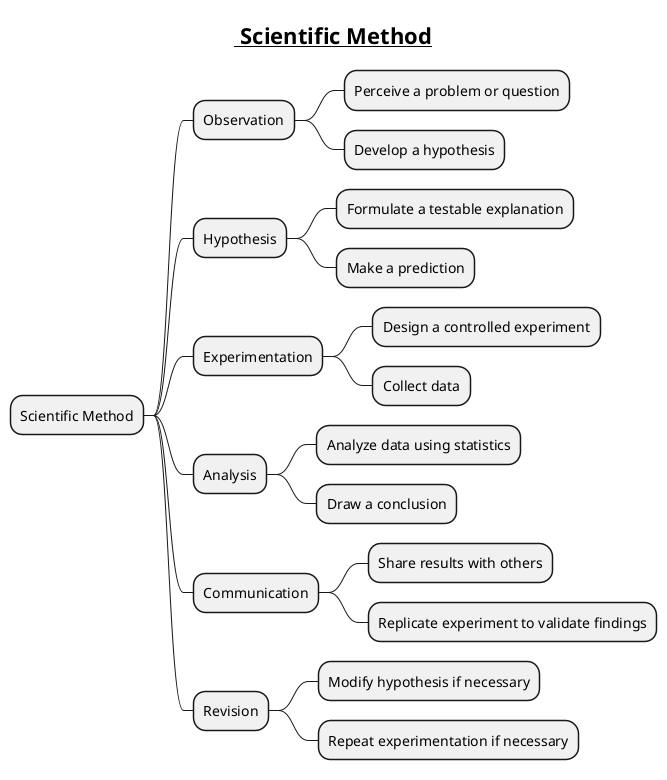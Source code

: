 @startmindmap
title =__ Scientific Method__

* Scientific Method
** Observation
*** Perceive a problem or question
*** Develop a hypothesis
** Hypothesis
*** Formulate a testable explanation
*** Make a prediction
** Experimentation
*** Design a controlled experiment
*** Collect data
** Analysis
*** Analyze data using statistics
*** Draw a conclusion
** Communication
*** Share results with others
*** Replicate experiment to validate findings
** Revision
*** Modify hypothesis if necessary
*** Repeat experimentation if necessary
@endmindmap